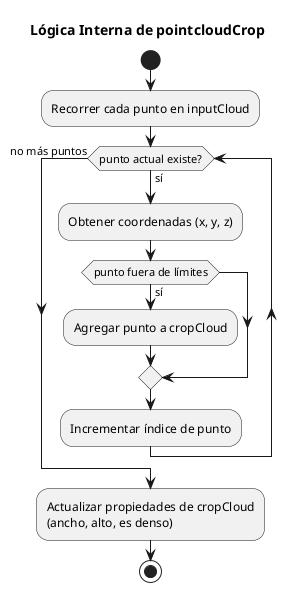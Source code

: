 @startuml
title Lógica Interna de pointcloudCrop

start
:Recorrer cada punto en inputCloud;
while (punto actual existe?) is (sí)
    :Obtener coordenadas (x, y, z);
    if (punto fuera de límites) then (sí)
        :Agregar punto a cropCloud;
    endif
:Incrementar índice de punto;
endwhile (no más puntos)
:Actualizar propiedades de cropCloud 
(ancho, alto, es denso);
stop
@enduml
